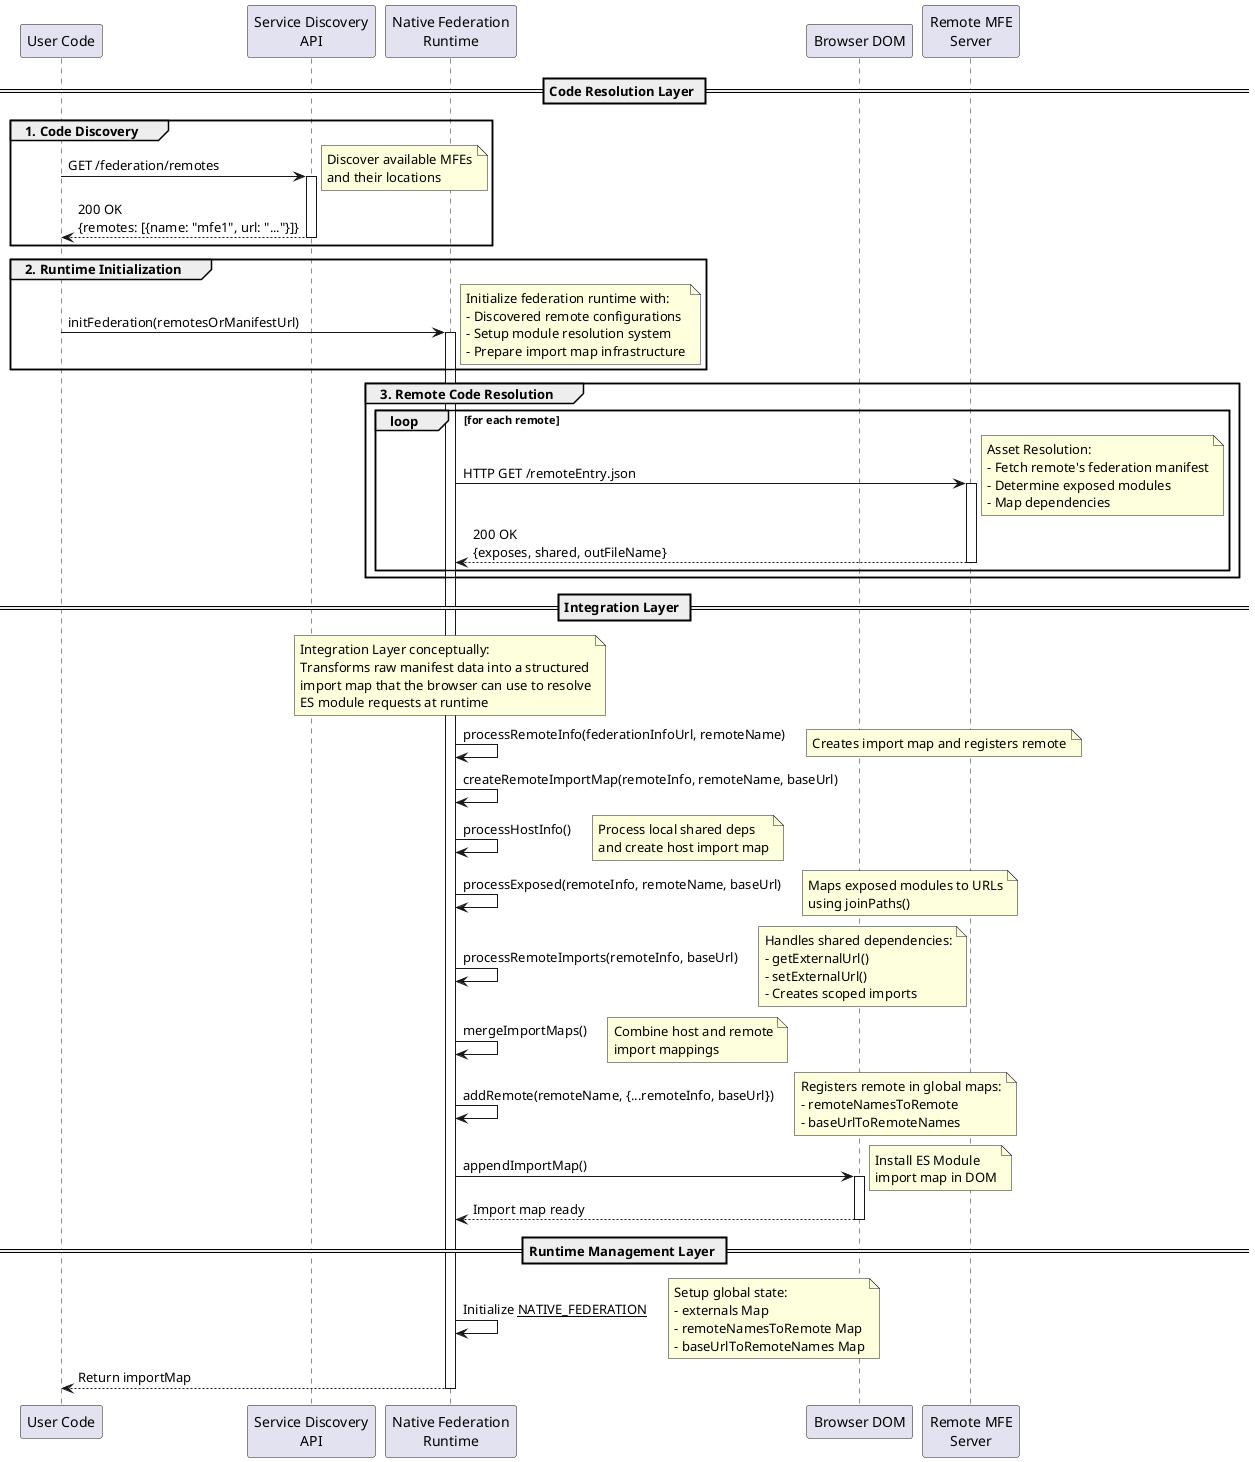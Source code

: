 @startuml Native Federation Initialization Flow

participant "User Code" as User
participant "Service Discovery\nAPI" as SDA
participant "Native Federation\nRuntime" as NF
participant "Browser DOM" as Browser
participant "Remote MFE\nServer" as Remote

== Code Resolution Layer ==

group 1. Code Discovery
    User -> SDA: GET /federation/remotes
    activate SDA
    note right: Discover available MFEs\nand their locations
    SDA --> User: 200 OK\n{remotes: [{name: "mfe1", url: "..."}]}
    deactivate SDA
end

group 2. Runtime Initialization
    User -> NF: initFederation(remotesOrManifestUrl)
    activate NF
    note right
      Initialize federation runtime with:
      - Discovered remote configurations
      - Setup module resolution system
      - Prepare import map infrastructure
    end note
end

group 3. Remote Code Resolution
    loop for each remote
        NF -> Remote: HTTP GET /remoteEntry.json
        activate Remote
        note right
          Asset Resolution:
          - Fetch remote's federation manifest
          - Determine exposed modules
          - Map dependencies
        end note
        Remote --> NF: 200 OK\n{exposes, shared, outFileName}
        deactivate Remote
    end
end

== Integration Layer ==
note over NF
  Integration Layer conceptually:
  Transforms raw manifest data into a structured
  import map that the browser can use to resolve
  ES module requests at runtime
end note

NF -> NF: processRemoteInfo(federationInfoUrl, remoteName)
note right: Creates import map and registers remote

NF -> NF: createRemoteImportMap(remoteInfo, remoteName, baseUrl)

NF -> NF: processHostInfo()
note right: Process local shared deps\nand create host import map

NF -> NF: processExposed(remoteInfo, remoteName, baseUrl)
note right: Maps exposed modules to URLs\nusing joinPaths()

NF -> NF: processRemoteImports(remoteInfo, baseUrl)
note right: Handles shared dependencies:\n- getExternalUrl()\n- setExternalUrl()\n- Creates scoped imports

NF -> NF: mergeImportMaps()
note right: Combine host and remote\nimport mappings

NF -> NF: addRemote(remoteName, {...remoteInfo, baseUrl})
note right: Registers remote in global maps:\n- remoteNamesToRemote\n- baseUrlToRemoteNames

NF -> Browser: appendImportMap()
activate Browser
note right: Install ES Module\nimport map in DOM
Browser --> NF: Import map ready
deactivate Browser

== Runtime Management Layer ==
NF -> NF: Initialize __NATIVE_FEDERATION__
note right: Setup global state:\n- externals Map\n- remoteNamesToRemote Map\n- baseUrlToRemoteNames Map

NF --> User: Return importMap
deactivate NF

@enduml